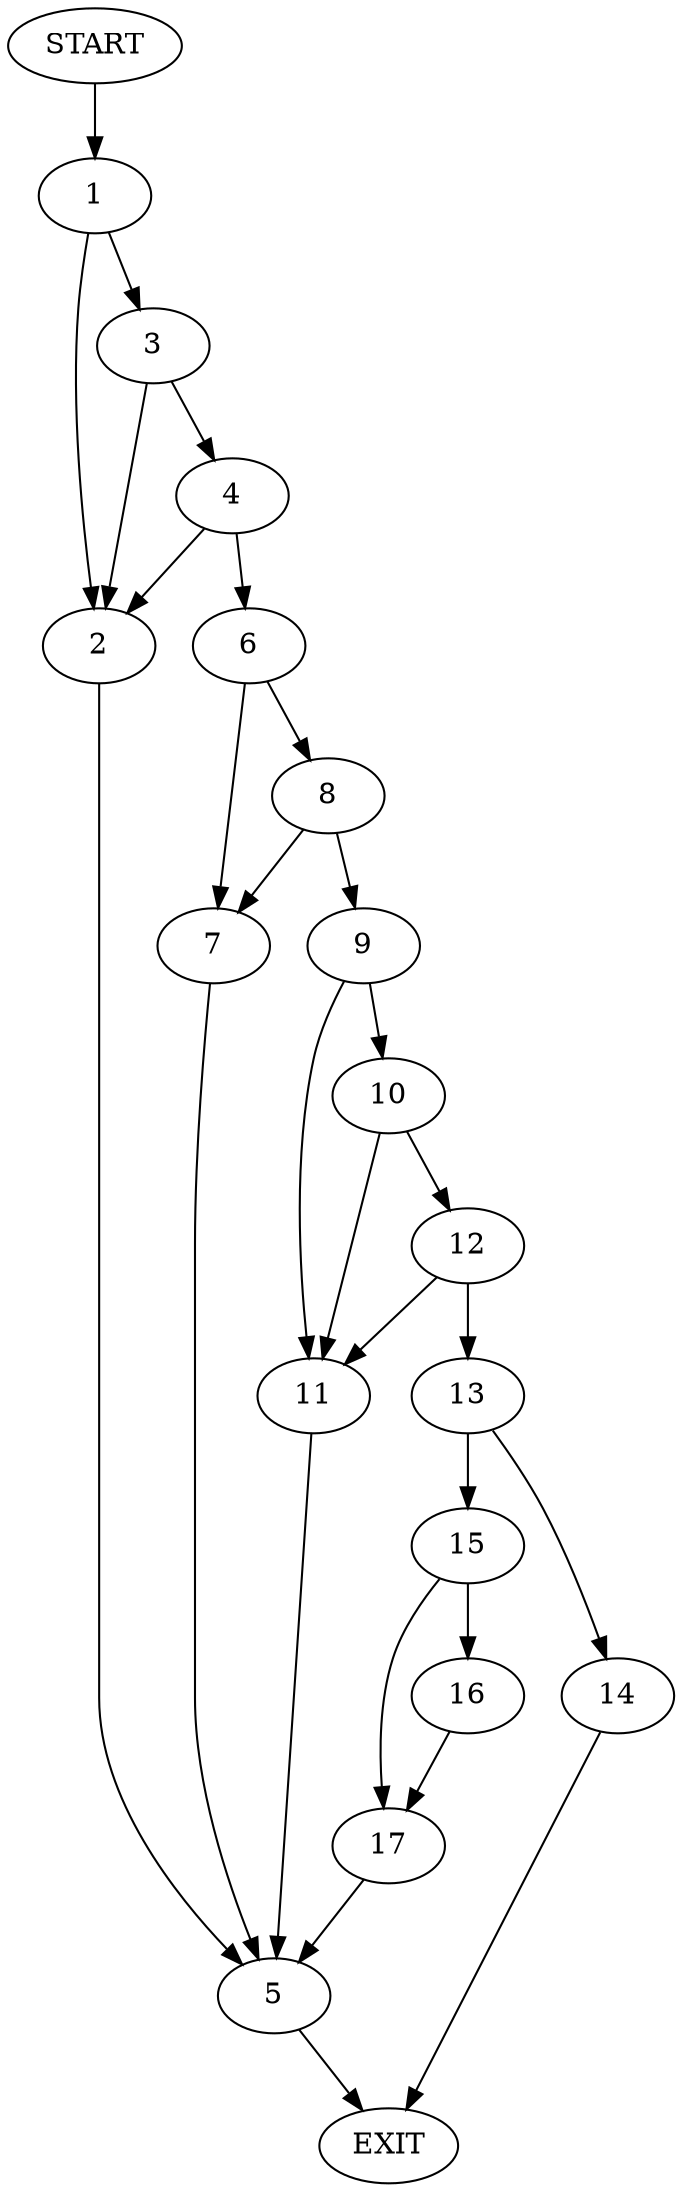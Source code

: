 digraph {
0 [label="START"]
18 [label="EXIT"]
0 -> 1
1 -> 2
1 -> 3
3 -> 2
3 -> 4
2 -> 5
4 -> 2
4 -> 6
6 -> 7
6 -> 8
5 -> 18
8 -> 9
8 -> 7
7 -> 5
9 -> 10
9 -> 11
11 -> 5
10 -> 12
10 -> 11
12 -> 13
12 -> 11
13 -> 14
13 -> 15
14 -> 18
15 -> 16
15 -> 17
17 -> 5
16 -> 17
}
